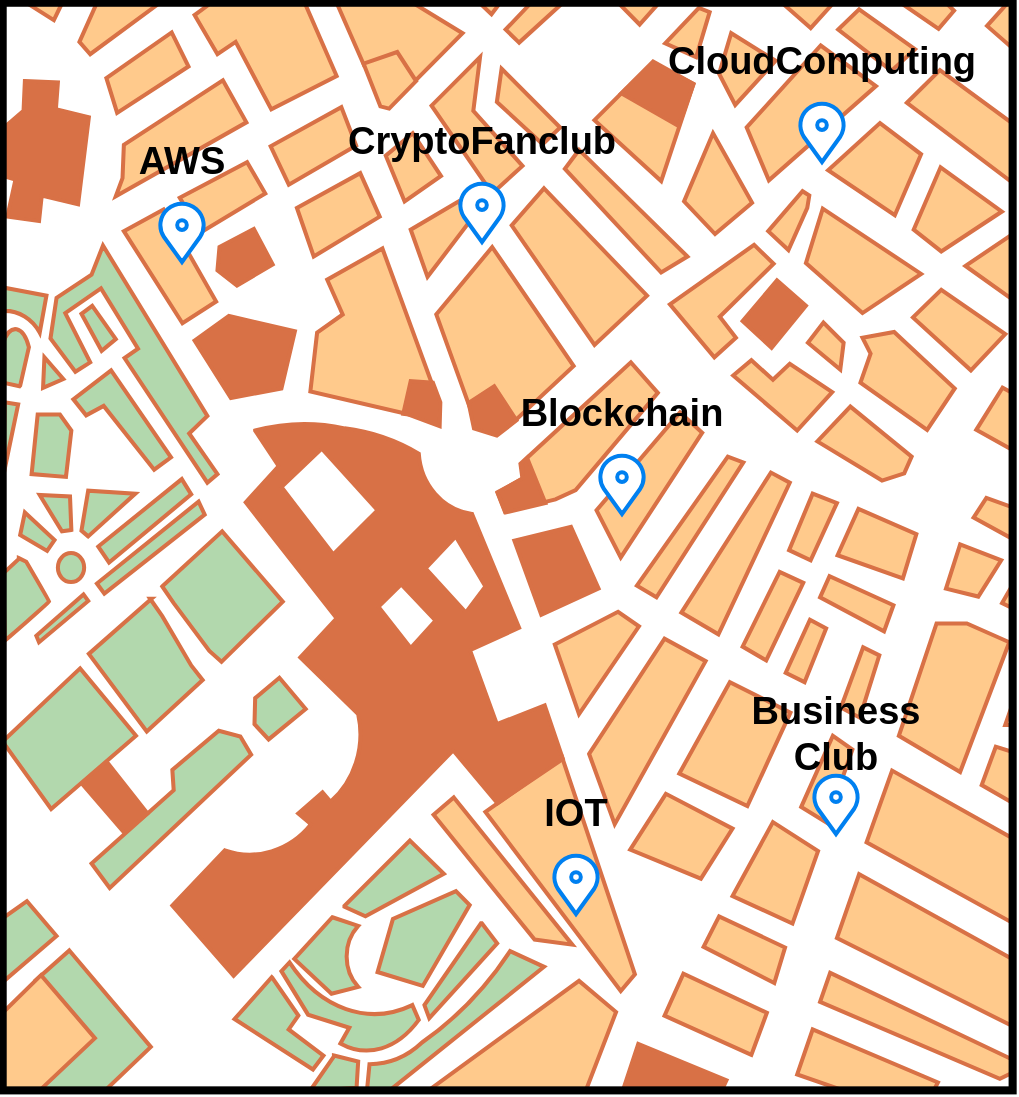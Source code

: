 <mxfile version="12.4.2" type="device" pages="3"><diagram id="1qiz_NiLEwjSPJKhADT0" name="Problem"><mxGraphModel dx="1086" dy="936" grid="1" gridSize="10" guides="1" tooltips="1" connect="1" arrows="1" fold="1" page="1" pageScale="1" pageWidth="827" pageHeight="1169" math="0" shadow="0"><root><mxCell id="uYIAbSiwRBHo9h0FmwQv-0"/><mxCell id="uYIAbSiwRBHo9h0FmwQv-1" parent="uYIAbSiwRBHo9h0FmwQv-0"/><mxCell id="uYIAbSiwRBHo9h0FmwQv-3" value="" style="verticalLabelPosition=bottom;shadow=0;dashed=0;align=center;html=1;verticalAlign=top;strokeWidth=1;shape=mxgraph.mockup.misc.map;" parent="uYIAbSiwRBHo9h0FmwQv-1" vertex="1"><mxGeometry x="163" y="354" width="507" height="546" as="geometry"/></mxCell><mxCell id="uYIAbSiwRBHo9h0FmwQv-28" value="" style="group" parent="uYIAbSiwRBHo9h0FmwQv-1" vertex="1" connectable="0"><mxGeometry x="530" y="710" width="100" height="60" as="geometry"/></mxCell><mxCell id="uYIAbSiwRBHo9h0FmwQv-26" value="" style="html=1;verticalLabelPosition=bottom;align=center;labelBackgroundColor=#ffffff;verticalAlign=top;strokeWidth=2;strokeColor=#0080F0;shadow=0;dashed=0;shape=mxgraph.ios7.icons.location;" parent="uYIAbSiwRBHo9h0FmwQv-28" vertex="1"><mxGeometry x="38" y="30" width="24" height="30" as="geometry"/></mxCell><mxCell id="uYIAbSiwRBHo9h0FmwQv-27" value="&lt;font style=&quot;font-size: 19px&quot;&gt;Business Club&lt;/font&gt;" style="text;html=1;strokeColor=none;fillColor=none;align=center;verticalAlign=middle;whiteSpace=wrap;rounded=0;fontSize=19;fontStyle=1" parent="uYIAbSiwRBHo9h0FmwQv-28" vertex="1"><mxGeometry width="100" height="20" as="geometry"/></mxCell><mxCell id="uYIAbSiwRBHo9h0FmwQv-29" value="" style="group" parent="uYIAbSiwRBHo9h0FmwQv-1" vertex="1" connectable="0"><mxGeometry x="423" y="550" width="100" height="60" as="geometry"/></mxCell><mxCell id="uYIAbSiwRBHo9h0FmwQv-22" value="" style="html=1;verticalLabelPosition=bottom;align=center;labelBackgroundColor=#ffffff;verticalAlign=top;strokeWidth=2;strokeColor=#0080F0;shadow=0;dashed=0;shape=mxgraph.ios7.icons.location;" parent="uYIAbSiwRBHo9h0FmwQv-29" vertex="1"><mxGeometry x="38" y="30" width="24" height="30" as="geometry"/></mxCell><mxCell id="uYIAbSiwRBHo9h0FmwQv-23" value="Blockchain" style="text;html=1;strokeColor=none;fillColor=none;align=center;verticalAlign=middle;whiteSpace=wrap;rounded=0;fontSize=19;fontStyle=1" parent="uYIAbSiwRBHo9h0FmwQv-29" vertex="1"><mxGeometry width="100" height="20" as="geometry"/></mxCell><mxCell id="uYIAbSiwRBHo9h0FmwQv-30" value="" style="group" parent="uYIAbSiwRBHo9h0FmwQv-1" vertex="1" connectable="0"><mxGeometry x="400" y="750" width="100" height="60" as="geometry"/></mxCell><mxCell id="uYIAbSiwRBHo9h0FmwQv-24" value="" style="html=1;verticalLabelPosition=bottom;align=center;labelBackgroundColor=#ffffff;verticalAlign=top;strokeWidth=2;strokeColor=#0080F0;shadow=0;dashed=0;shape=mxgraph.ios7.icons.location;" parent="uYIAbSiwRBHo9h0FmwQv-30" vertex="1"><mxGeometry x="38" y="30" width="24" height="30" as="geometry"/></mxCell><mxCell id="uYIAbSiwRBHo9h0FmwQv-25" value="IOT" style="text;html=1;strokeColor=none;fillColor=none;align=center;verticalAlign=middle;whiteSpace=wrap;rounded=0;fontSize=19;fontStyle=1" parent="uYIAbSiwRBHo9h0FmwQv-30" vertex="1"><mxGeometry width="100" height="20" as="geometry"/></mxCell><mxCell id="uYIAbSiwRBHo9h0FmwQv-31" value="" style="group" parent="uYIAbSiwRBHo9h0FmwQv-1" vertex="1" connectable="0"><mxGeometry x="523" y="374" width="100" height="60" as="geometry"/></mxCell><mxCell id="uYIAbSiwRBHo9h0FmwQv-16" value="" style="html=1;verticalLabelPosition=bottom;align=center;labelBackgroundColor=#ffffff;verticalAlign=top;strokeWidth=2;strokeColor=#0080F0;shadow=0;dashed=0;shape=mxgraph.ios7.icons.location;" parent="uYIAbSiwRBHo9h0FmwQv-31" vertex="1"><mxGeometry x="38" y="30" width="24" height="30" as="geometry"/></mxCell><mxCell id="uYIAbSiwRBHo9h0FmwQv-17" value="CloudComputing" style="text;html=1;strokeColor=none;fillColor=none;align=center;verticalAlign=middle;whiteSpace=wrap;rounded=0;fontSize=19;fontStyle=1" parent="uYIAbSiwRBHo9h0FmwQv-31" vertex="1"><mxGeometry width="100" height="20" as="geometry"/></mxCell><mxCell id="uYIAbSiwRBHo9h0FmwQv-32" value="" style="group" parent="uYIAbSiwRBHo9h0FmwQv-1" vertex="1" connectable="0"><mxGeometry x="213" y="424" width="80" height="60" as="geometry"/></mxCell><mxCell id="uYIAbSiwRBHo9h0FmwQv-10" value="" style="html=1;verticalLabelPosition=bottom;align=center;labelBackgroundColor=#ffffff;verticalAlign=top;strokeWidth=2;strokeColor=#0080F0;shadow=0;dashed=0;shape=mxgraph.ios7.icons.location;" parent="uYIAbSiwRBHo9h0FmwQv-32" vertex="1"><mxGeometry x="28" y="30" width="24" height="30" as="geometry"/></mxCell><mxCell id="uYIAbSiwRBHo9h0FmwQv-11" value="AWS" style="text;html=1;strokeColor=none;fillColor=none;align=center;verticalAlign=middle;whiteSpace=wrap;rounded=0;fontSize=19;fontStyle=1" parent="uYIAbSiwRBHo9h0FmwQv-32" vertex="1"><mxGeometry width="80" height="20" as="geometry"/></mxCell><mxCell id="uYIAbSiwRBHo9h0FmwQv-33" value="" style="group" parent="uYIAbSiwRBHo9h0FmwQv-1" vertex="1" connectable="0"><mxGeometry x="353" y="414" width="100" height="60" as="geometry"/></mxCell><mxCell id="uYIAbSiwRBHo9h0FmwQv-18" value="" style="html=1;verticalLabelPosition=bottom;align=center;labelBackgroundColor=#ffffff;verticalAlign=top;strokeWidth=2;strokeColor=#0080F0;shadow=0;dashed=0;shape=mxgraph.ios7.icons.location;" parent="uYIAbSiwRBHo9h0FmwQv-33" vertex="1"><mxGeometry x="38" y="30" width="24" height="30" as="geometry"/></mxCell><mxCell id="uYIAbSiwRBHo9h0FmwQv-19" value="CryptoFanclub" style="text;html=1;strokeColor=none;fillColor=none;align=center;verticalAlign=middle;whiteSpace=wrap;rounded=0;fontSize=19;fontStyle=1" parent="uYIAbSiwRBHo9h0FmwQv-33" vertex="1"><mxGeometry width="100" height="20" as="geometry"/></mxCell></root></mxGraphModel></diagram><diagram id="erFRHG35kGSgUyNLZOX1" name="DataFlow"><mxGraphModel dx="1086" dy="936" grid="1" gridSize="10" guides="1" tooltips="1" connect="1" arrows="1" fold="1" page="1" pageScale="1" pageWidth="827" pageHeight="1169" math="0" shadow="0"><root><mxCell id="0"/><mxCell id="1" parent="0"/><mxCell id="LyOhRpq2Qb6RotbcUzKQ-1" value="" style="rounded=1;whiteSpace=wrap;html=1;fillColor=#f5f5f5;strokeColor=#666666;fontColor=#333333;" parent="1" vertex="1"><mxGeometry x="110" y="420" width="553" height="530" as="geometry"/></mxCell><mxCell id="LyOhRpq2Qb6RotbcUzKQ-2" value="&lt;b style=&quot;font-size: 16px&quot;&gt;Meetup REST API&lt;/b&gt;" style="ellipse;shape=cloud;whiteSpace=wrap;html=1;" parent="1" vertex="1"><mxGeometry x="258" y="960" width="257" height="180" as="geometry"/></mxCell><mxCell id="LyOhRpq2Qb6RotbcUzKQ-3" value="&lt;b&gt;&lt;font style=&quot;font-size: 16px&quot;&gt;Traefik&lt;/font&gt;&lt;/b&gt;&lt;br&gt;- SSL Layer&lt;br&gt;- Basic Auth" style="rounded=1;whiteSpace=wrap;html=1;fillColor=#ffe6cc;strokeColor=#d79b00;" parent="1" vertex="1"><mxGeometry x="276.5" y="400" width="220" height="130" as="geometry"/></mxCell><mxCell id="LyOhRpq2Qb6RotbcUzKQ-4" value="&lt;span style=&quot;font-size: 16px&quot;&gt;&lt;b&gt;Elasticsearch&lt;br&gt;&lt;/b&gt;&lt;/span&gt;- Meetup Groups&lt;br&gt;- Meetup Zip Codes&lt;span style=&quot;font-size: 16px&quot;&gt;&lt;b&gt;&lt;br&gt;&lt;/b&gt;&lt;/span&gt;" style="rounded=1;whiteSpace=wrap;html=1;fillColor=#d5e8d4;strokeColor=#82b366;" parent="1" vertex="1"><mxGeometry x="410" y="790" width="220" height="130" as="geometry"/></mxCell><mxCell id="LyOhRpq2Qb6RotbcUzKQ-8" value="Sync selective Groups &amp;amp;&lt;br&gt;Events into Elasticsearch&lt;br&gt;&lt;br&gt;Reset every 28 Days" style="edgeStyle=orthogonalEdgeStyle;rounded=1;orthogonalLoop=1;jettySize=auto;html=1;exitX=1;exitY=0.5;exitDx=0;exitDy=0;entryX=0.875;entryY=0.5;entryDx=0;entryDy=0;entryPerimeter=0;" parent="1" source="LyOhRpq2Qb6RotbcUzKQ-5" target="LyOhRpq2Qb6RotbcUzKQ-2" edge="1"><mxGeometry x="0.187" relative="1" as="geometry"><Array as="points"><mxPoint x="690" y="685"/><mxPoint x="690" y="1050"/></Array><mxPoint as="offset"/></mxGeometry></mxCell><mxCell id="LyOhRpq2Qb6RotbcUzKQ-10" style="edgeStyle=orthogonalEdgeStyle;rounded=0;orthogonalLoop=1;jettySize=auto;html=1;exitX=0.5;exitY=1;exitDx=0;exitDy=0;entryX=0.5;entryY=0;entryDx=0;entryDy=0;startArrow=none;startFill=0;" parent="1" source="LyOhRpq2Qb6RotbcUzKQ-5" target="LyOhRpq2Qb6RotbcUzKQ-4" edge="1"><mxGeometry relative="1" as="geometry"/></mxCell><mxCell id="LyOhRpq2Qb6RotbcUzKQ-5" value="&lt;span style=&quot;font-size: 16px&quot;&gt;&lt;b&gt;API Server (Python, Flask)&lt;/b&gt;&lt;/span&gt;&lt;br style=&quot;white-space: normal&quot;&gt;&lt;span style=&quot;white-space: normal&quot;&gt;- SSL Layer&lt;/span&gt;&lt;br style=&quot;white-space: normal&quot;&gt;&lt;span style=&quot;white-space: normal&quot;&gt;- Basic Auth&lt;/span&gt;" style="rounded=1;whiteSpace=wrap;html=1;fillColor=#dae8fc;strokeColor=#6c8ebf;" parent="1" vertex="1"><mxGeometry x="410" y="620" width="220" height="130" as="geometry"/></mxCell><mxCell id="LyOhRpq2Qb6RotbcUzKQ-14" value="Default Request" style="edgeStyle=orthogonalEdgeStyle;rounded=1;jumpStyle=none;orthogonalLoop=1;jettySize=auto;html=1;exitX=0;exitY=1;exitDx=0;exitDy=0;exitPerimeter=0;startArrow=none;startFill=0;strokeColor=#000000;" parent="1" source="LyOhRpq2Qb6RotbcUzKQ-7" target="LyOhRpq2Qb6RotbcUzKQ-11" edge="1"><mxGeometry x="-0.558" relative="1" as="geometry"><Array as="points"><mxPoint x="330" y="280"/><mxPoint x="330" y="450"/><mxPoint x="250" y="450"/></Array><mxPoint as="offset"/></mxGeometry></mxCell><mxCell id="LyOhRpq2Qb6RotbcUzKQ-15" value="PUT request" style="edgeStyle=orthogonalEdgeStyle;rounded=1;jumpStyle=none;orthogonalLoop=1;jettySize=auto;html=1;exitX=1;exitY=1;exitDx=0;exitDy=0;exitPerimeter=0;startArrow=none;startFill=0;strokeColor=#000000;" parent="1" source="LyOhRpq2Qb6RotbcUzKQ-7" target="LyOhRpq2Qb6RotbcUzKQ-5" edge="1"><mxGeometry x="-0.485" relative="1" as="geometry"><Array as="points"><mxPoint x="460" y="280"/><mxPoint x="460" y="450"/><mxPoint x="520" y="450"/></Array><mxPoint as="offset"/></mxGeometry></mxCell><mxCell id="LyOhRpq2Qb6RotbcUzKQ-7" value="User" style="shape=umlActor;verticalLabelPosition=bottom;labelBackgroundColor=#ffffff;verticalAlign=top;html=1;outlineConnect=0;" parent="1" vertex="1"><mxGeometry x="371.5" y="220" width="30" height="60" as="geometry"/></mxCell><mxCell id="LyOhRpq2Qb6RotbcUzKQ-11" value="&lt;span style=&quot;white-space: normal&quot;&gt;&lt;span style=&quot;font-size: 16px&quot;&gt;&lt;b&gt;Angular Frontend&lt;br&gt;&lt;/b&gt;&lt;/span&gt;- Angular App&lt;br&gt;- NGINX Server&lt;br&gt;&lt;/span&gt;" style="rounded=1;whiteSpace=wrap;html=1;fillColor=#e1d5e7;strokeColor=#9673a6;" parent="1" vertex="1"><mxGeometry x="140" y="620" width="220" height="130" as="geometry"/></mxCell></root></mxGraphModel></diagram><diagram id="iql9BUGo8BX6TpPF9BrG" name="Solution"><mxGraphModel dx="1086" dy="936" grid="1" gridSize="10" guides="1" tooltips="1" connect="1" arrows="1" fold="1" page="1" pageScale="1" pageWidth="827" pageHeight="1169" math="0" shadow="0"><root><mxCell id="ry9pntr-wK0u58vdiOD0-0"/><mxCell id="ry9pntr-wK0u58vdiOD0-1" parent="ry9pntr-wK0u58vdiOD0-0"/><mxCell id="Dfrr3L7aB9EZdoM657gC-0" value="&lt;span style=&quot;font-size: 16px&quot;&gt;&lt;b&gt;Elasticsearch&lt;/b&gt;&lt;/span&gt;&lt;span style=&quot;font-size: 16px&quot;&gt;&lt;b&gt;&lt;br&gt;&lt;/b&gt;&lt;/span&gt;" style="rounded=1;whiteSpace=wrap;html=1;fillColor=#d5e8d4;strokeColor=#82b366;" parent="ry9pntr-wK0u58vdiOD0-1" vertex="1"><mxGeometry x="303.5" y="640" width="220" height="130" as="geometry"/></mxCell><mxCell id="MJbrCcH45POq1QoqCdbg-3" value="Download Groups + Events from Meetup.com&lt;br&gt;into Elasticsearch" style="edgeStyle=orthogonalEdgeStyle;rounded=0;orthogonalLoop=1;jettySize=auto;html=1;entryX=0.5;entryY=0;entryDx=0;entryDy=0;" parent="ry9pntr-wK0u58vdiOD0-1" source="MJbrCcH45POq1QoqCdbg-0" target="Dfrr3L7aB9EZdoM657gC-0" edge="1"><mxGeometry relative="1" as="geometry"/></mxCell><mxCell id="MJbrCcH45POq1QoqCdbg-0" value="&lt;font style=&quot;font-size: 16px&quot;&gt;&lt;b&gt;Meetup REST API&lt;/b&gt;&lt;/font&gt;" style="ellipse;shape=cloud;whiteSpace=wrap;html=1;" parent="ry9pntr-wK0u58vdiOD0-1" vertex="1"><mxGeometry x="285" y="360" width="257" height="180" as="geometry"/></mxCell></root></mxGraphModel></diagram></mxfile>